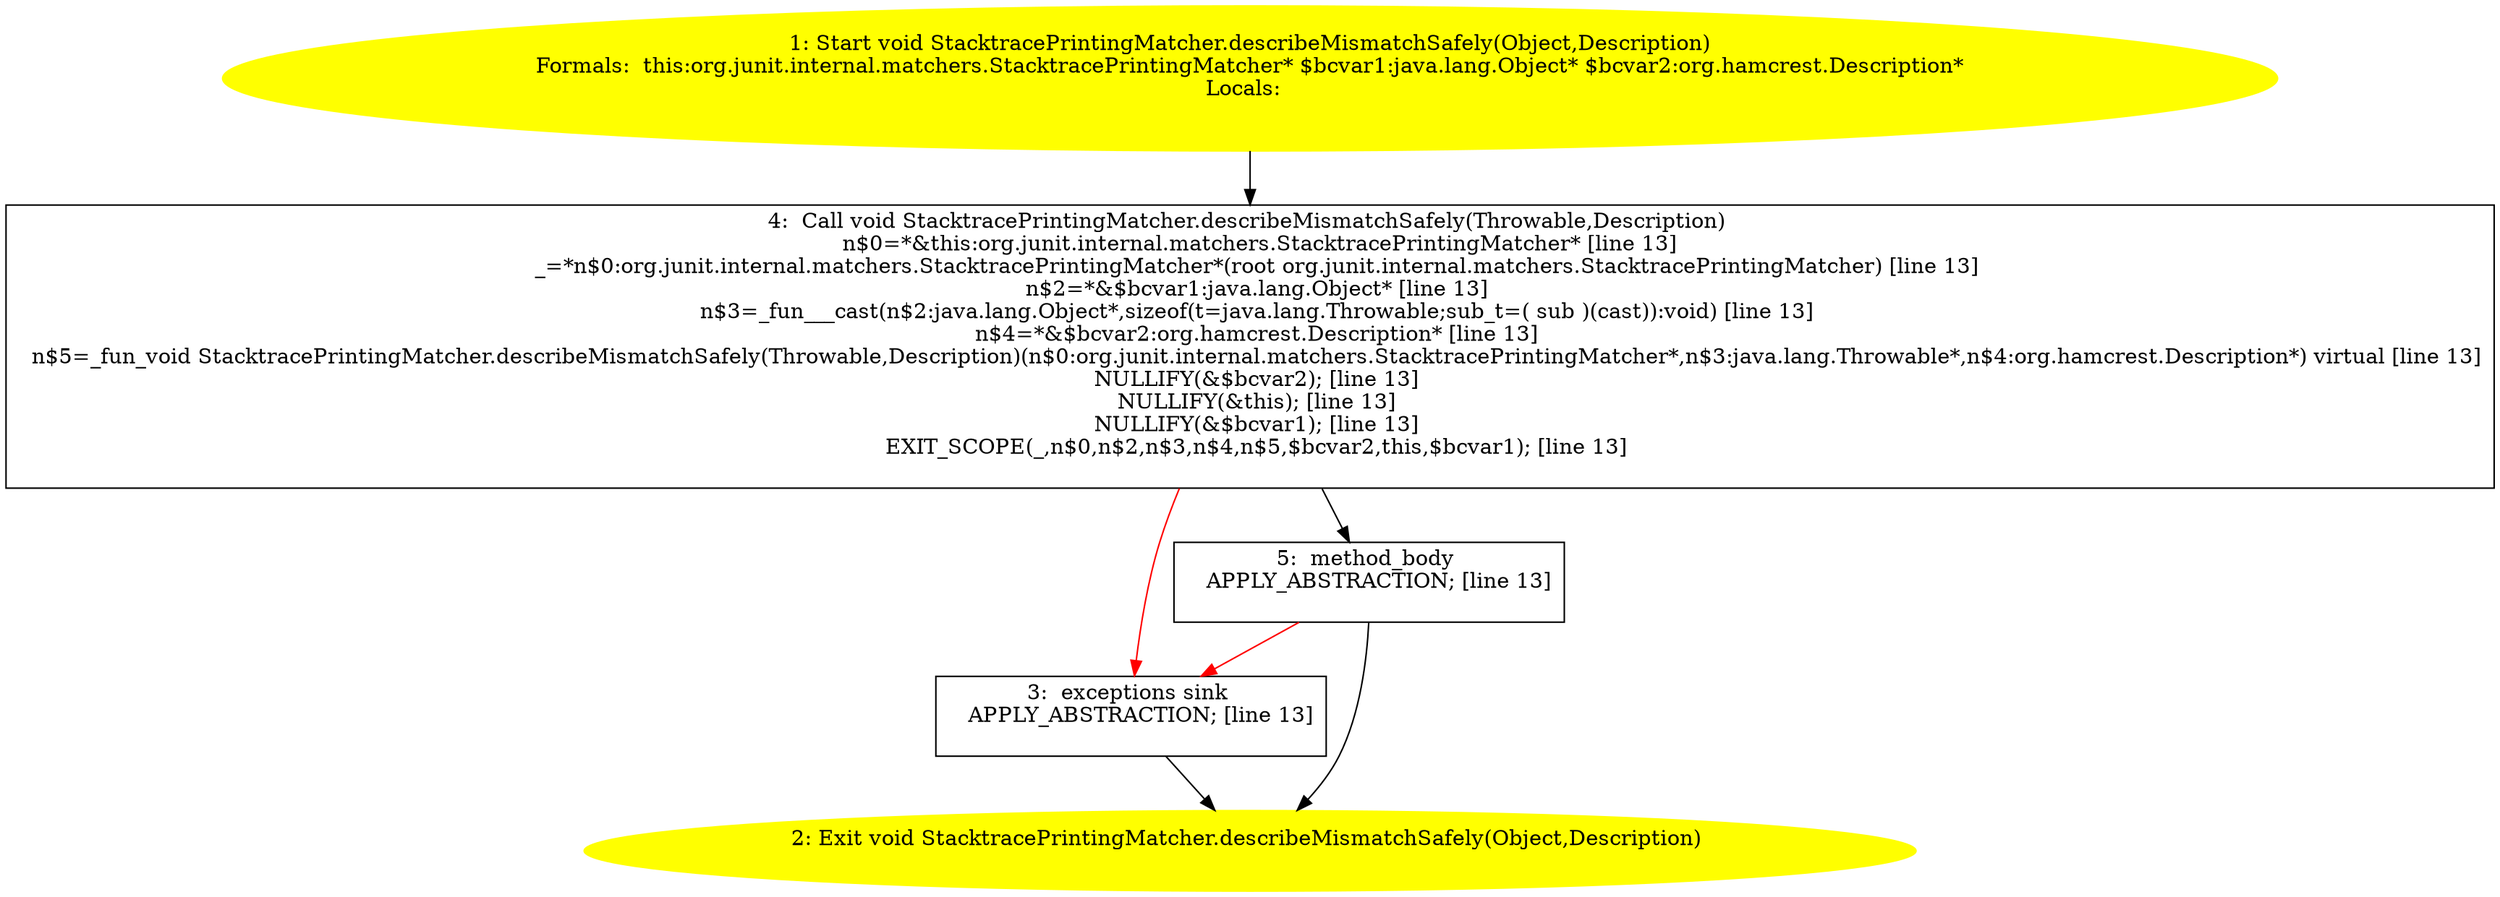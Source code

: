 /* @generated */
digraph cfg {
"org.junit.internal.matchers.StacktracePrintingMatcher.describeMismatchSafely(java.lang.Object,org.ha.aa18abb40364b4f828b6d92e1909924a_1" [label="1: Start void StacktracePrintingMatcher.describeMismatchSafely(Object,Description)\nFormals:  this:org.junit.internal.matchers.StacktracePrintingMatcher* $bcvar1:java.lang.Object* $bcvar2:org.hamcrest.Description*\nLocals:  \n  " color=yellow style=filled]
	

	 "org.junit.internal.matchers.StacktracePrintingMatcher.describeMismatchSafely(java.lang.Object,org.ha.aa18abb40364b4f828b6d92e1909924a_1" -> "org.junit.internal.matchers.StacktracePrintingMatcher.describeMismatchSafely(java.lang.Object,org.ha.aa18abb40364b4f828b6d92e1909924a_4" ;
"org.junit.internal.matchers.StacktracePrintingMatcher.describeMismatchSafely(java.lang.Object,org.ha.aa18abb40364b4f828b6d92e1909924a_2" [label="2: Exit void StacktracePrintingMatcher.describeMismatchSafely(Object,Description) \n  " color=yellow style=filled]
	

"org.junit.internal.matchers.StacktracePrintingMatcher.describeMismatchSafely(java.lang.Object,org.ha.aa18abb40364b4f828b6d92e1909924a_3" [label="3:  exceptions sink \n   APPLY_ABSTRACTION; [line 13]\n " shape="box"]
	

	 "org.junit.internal.matchers.StacktracePrintingMatcher.describeMismatchSafely(java.lang.Object,org.ha.aa18abb40364b4f828b6d92e1909924a_3" -> "org.junit.internal.matchers.StacktracePrintingMatcher.describeMismatchSafely(java.lang.Object,org.ha.aa18abb40364b4f828b6d92e1909924a_2" ;
"org.junit.internal.matchers.StacktracePrintingMatcher.describeMismatchSafely(java.lang.Object,org.ha.aa18abb40364b4f828b6d92e1909924a_4" [label="4:  Call void StacktracePrintingMatcher.describeMismatchSafely(Throwable,Description) \n   n$0=*&this:org.junit.internal.matchers.StacktracePrintingMatcher* [line 13]\n  _=*n$0:org.junit.internal.matchers.StacktracePrintingMatcher*(root org.junit.internal.matchers.StacktracePrintingMatcher) [line 13]\n  n$2=*&$bcvar1:java.lang.Object* [line 13]\n  n$3=_fun___cast(n$2:java.lang.Object*,sizeof(t=java.lang.Throwable;sub_t=( sub )(cast)):void) [line 13]\n  n$4=*&$bcvar2:org.hamcrest.Description* [line 13]\n  n$5=_fun_void StacktracePrintingMatcher.describeMismatchSafely(Throwable,Description)(n$0:org.junit.internal.matchers.StacktracePrintingMatcher*,n$3:java.lang.Throwable*,n$4:org.hamcrest.Description*) virtual [line 13]\n  NULLIFY(&$bcvar2); [line 13]\n  NULLIFY(&this); [line 13]\n  NULLIFY(&$bcvar1); [line 13]\n  EXIT_SCOPE(_,n$0,n$2,n$3,n$4,n$5,$bcvar2,this,$bcvar1); [line 13]\n " shape="box"]
	

	 "org.junit.internal.matchers.StacktracePrintingMatcher.describeMismatchSafely(java.lang.Object,org.ha.aa18abb40364b4f828b6d92e1909924a_4" -> "org.junit.internal.matchers.StacktracePrintingMatcher.describeMismatchSafely(java.lang.Object,org.ha.aa18abb40364b4f828b6d92e1909924a_5" ;
	 "org.junit.internal.matchers.StacktracePrintingMatcher.describeMismatchSafely(java.lang.Object,org.ha.aa18abb40364b4f828b6d92e1909924a_4" -> "org.junit.internal.matchers.StacktracePrintingMatcher.describeMismatchSafely(java.lang.Object,org.ha.aa18abb40364b4f828b6d92e1909924a_3" [color="red" ];
"org.junit.internal.matchers.StacktracePrintingMatcher.describeMismatchSafely(java.lang.Object,org.ha.aa18abb40364b4f828b6d92e1909924a_5" [label="5:  method_body \n   APPLY_ABSTRACTION; [line 13]\n " shape="box"]
	

	 "org.junit.internal.matchers.StacktracePrintingMatcher.describeMismatchSafely(java.lang.Object,org.ha.aa18abb40364b4f828b6d92e1909924a_5" -> "org.junit.internal.matchers.StacktracePrintingMatcher.describeMismatchSafely(java.lang.Object,org.ha.aa18abb40364b4f828b6d92e1909924a_2" ;
	 "org.junit.internal.matchers.StacktracePrintingMatcher.describeMismatchSafely(java.lang.Object,org.ha.aa18abb40364b4f828b6d92e1909924a_5" -> "org.junit.internal.matchers.StacktracePrintingMatcher.describeMismatchSafely(java.lang.Object,org.ha.aa18abb40364b4f828b6d92e1909924a_3" [color="red" ];
}
